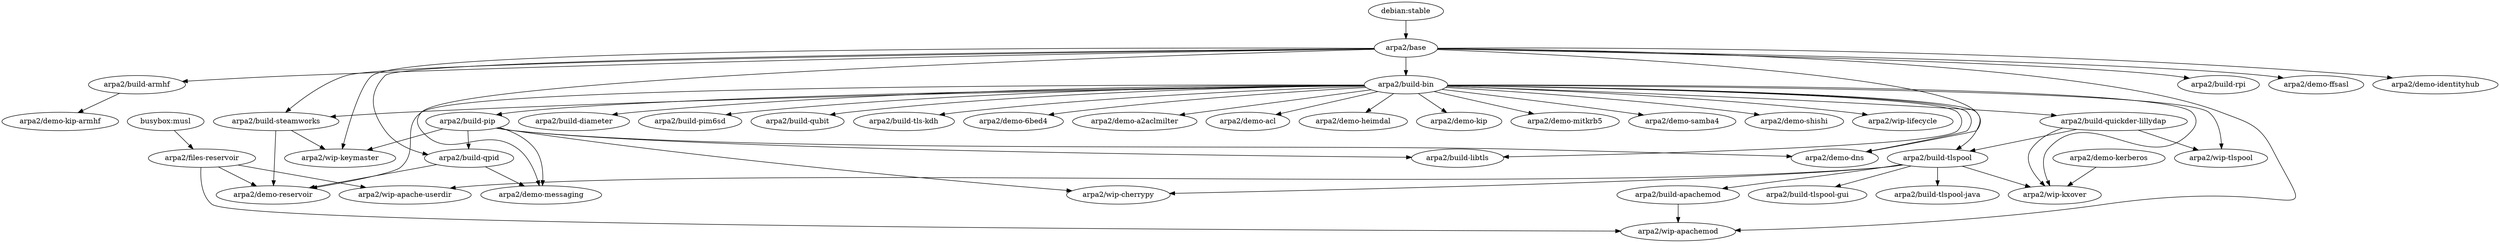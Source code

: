 digraph arpa2demo{
   "debian:stable" -> "arpa2/base"
   "arpa2/build-tlspool" -> "arpa2/build-apachemod"
   "arpa2/base" -> "arpa2/build-armhf"
   "arpa2/base" -> "arpa2/build-bin"
   "arpa2/build-bin" -> "arpa2/build-diameter"
   "arpa2/build-pip" -> "arpa2/build-libtls"
   "arpa2/build-bin" -> "arpa2/build-libtls"
   "arpa2/build-bin" -> "arpa2/build-pim6sd"
   "arpa2/build-bin" -> "arpa2/build-pip"
   "arpa2/build-pip" -> "arpa2/build-qpid"
   "arpa2/base" -> "arpa2/build-qpid"
   "arpa2/build-bin" -> "arpa2/build-qubit"
   "arpa2/build-bin" -> "arpa2/build-quickder-lillydap"
   "arpa2/base" -> "arpa2/build-rpi"
   "arpa2/build-bin" -> "arpa2/build-steamworks"
   "arpa2/base" -> "arpa2/build-steamworks"
   "arpa2/build-bin" -> "arpa2/build-tls-kdh"
   "arpa2/build-tlspool" -> "arpa2/build-tlspool-gui"
   "arpa2/build-tlspool" -> "arpa2/build-tlspool-java"
   "arpa2/build-quickder-lillydap" -> "arpa2/build-tlspool"
   "arpa2/build-bin" -> "arpa2/build-tlspool"
   "arpa2/build-bin" -> "arpa2/demo-6bed4"
   "arpa2/build-bin" -> "arpa2/demo-a2aclmilter"
   "arpa2/build-bin" -> "arpa2/demo-acl"
   "arpa2/build-bin" -> "arpa2/demo-dns"
   "arpa2/build-pip" -> "arpa2/demo-dns"
   "arpa2/base" -> "arpa2/demo-dns"
   "arpa2/base" -> "arpa2/demo-ffsasl"
   "arpa2/build-bin" -> "arpa2/demo-heimdal"
   "arpa2/base" -> "arpa2/demo-identityhub"
   "arpa2/build-armhf" -> "arpa2/demo-kip-armhf"
   "arpa2/build-bin" -> "arpa2/demo-kip"
   "arpa2/build-qpid" -> "arpa2/demo-messaging"
   "arpa2/build-pip" -> "arpa2/demo-messaging"
   "arpa2/base" -> "arpa2/demo-messaging"
   "arpa2/build-bin" -> "arpa2/demo-mitkrb5"
   "arpa2/files-reservoir" -> "arpa2/demo-reservoir"
   "arpa2/build-qpid" -> "arpa2/demo-reservoir"
   "arpa2/build-steamworks" -> "arpa2/demo-reservoir"
   "arpa2/build-bin" -> "arpa2/demo-reservoir"
   "arpa2/build-bin" -> "arpa2/demo-samba4"
   "arpa2/build-bin" -> "arpa2/demo-shishi"
   "busybox:musl" -> "arpa2/files-reservoir"
   "arpa2/files-reservoir" -> "arpa2/wip-apache-userdir"
   "arpa2/build-tlspool" -> "arpa2/wip-apache-userdir"
   "arpa2/build-apachemod" -> "arpa2/wip-apachemod"
   "arpa2/files-reservoir" -> "arpa2/wip-apachemod"
   "arpa2/base" -> "arpa2/wip-apachemod"
   "arpa2/build-pip" -> "arpa2/wip-cherrypy"
   "arpa2/build-tlspool" -> "arpa2/wip-cherrypy"
   "arpa2/build-steamworks" -> "arpa2/wip-keymaster"
   "arpa2/build-pip" -> "arpa2/wip-keymaster"
   "arpa2/base" -> "arpa2/wip-keymaster"
   "arpa2/build-quickder-lillydap" -> "arpa2/wip-kxover"
   "arpa2/build-tlspool" -> "arpa2/wip-kxover"
   "arpa2/demo-kerberos" -> "arpa2/wip-kxover"
   "arpa2/build-bin" -> "arpa2/wip-kxover"
   "arpa2/build-bin" -> "arpa2/wip-lifecycle"
   "arpa2/build-quickder-lillydap" -> "arpa2/wip-tlspool"
   "arpa2/build-bin" -> "arpa2/wip-tlspool"
}
